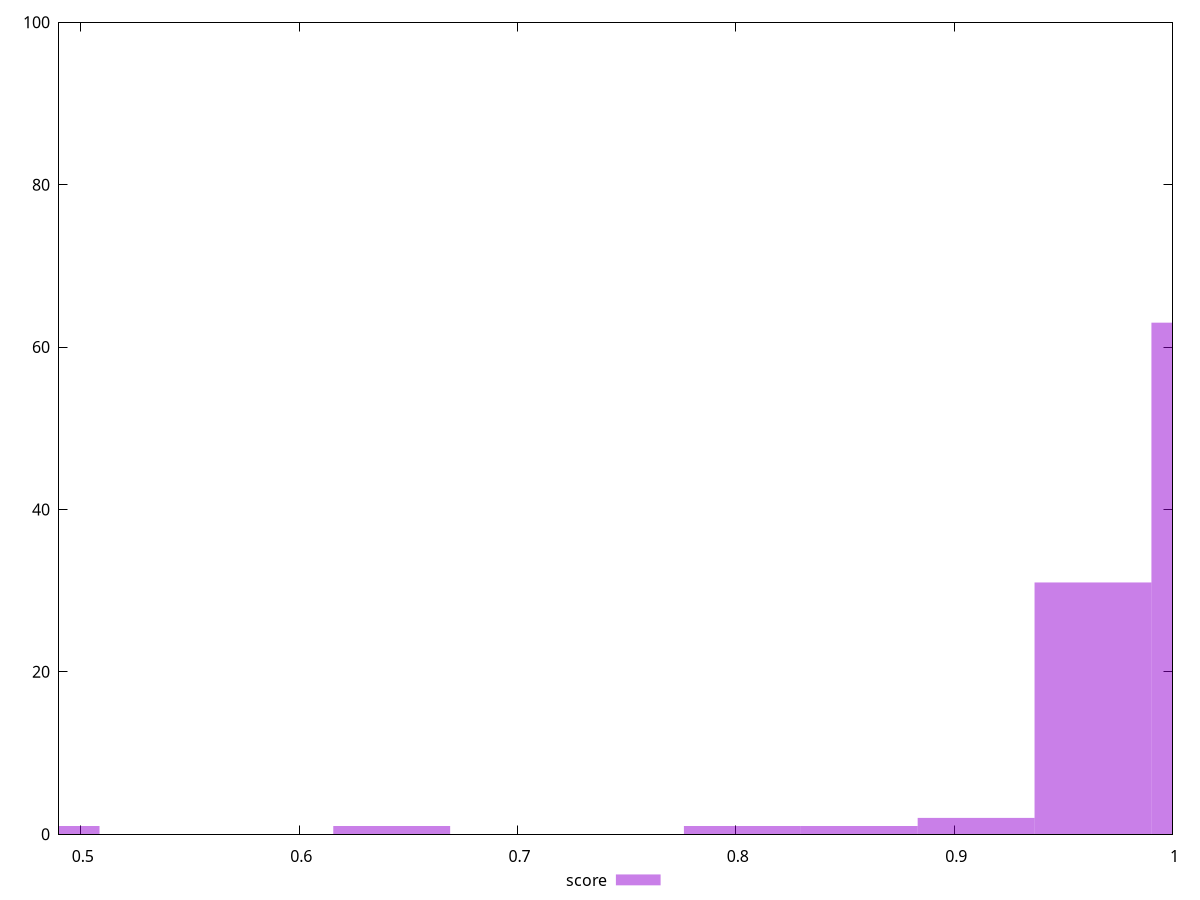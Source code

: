 reset

$score <<EOF
0.481790490529412 1
0.963580981058824 31
1.0171132577843143 63
0.9100487043333337 2
0.8565164276078435 1
0.6423873207058827 1
0.8029841508823533 1
EOF

set key outside below
set boxwidth 0.05353227672549022
set xrange [0.49:1]
set yrange [0:100]
set trange [0:100]
set style fill transparent solid 0.5 noborder
set terminal svg size 640, 490 enhanced background rgb 'white'
set output "report_00015_2021-02-09T16-11-33.973Z/speed-index/samples/pages+cached+noadtech+nomedia+nocss/score/histogram.svg"

plot $score title "score" with boxes

reset

